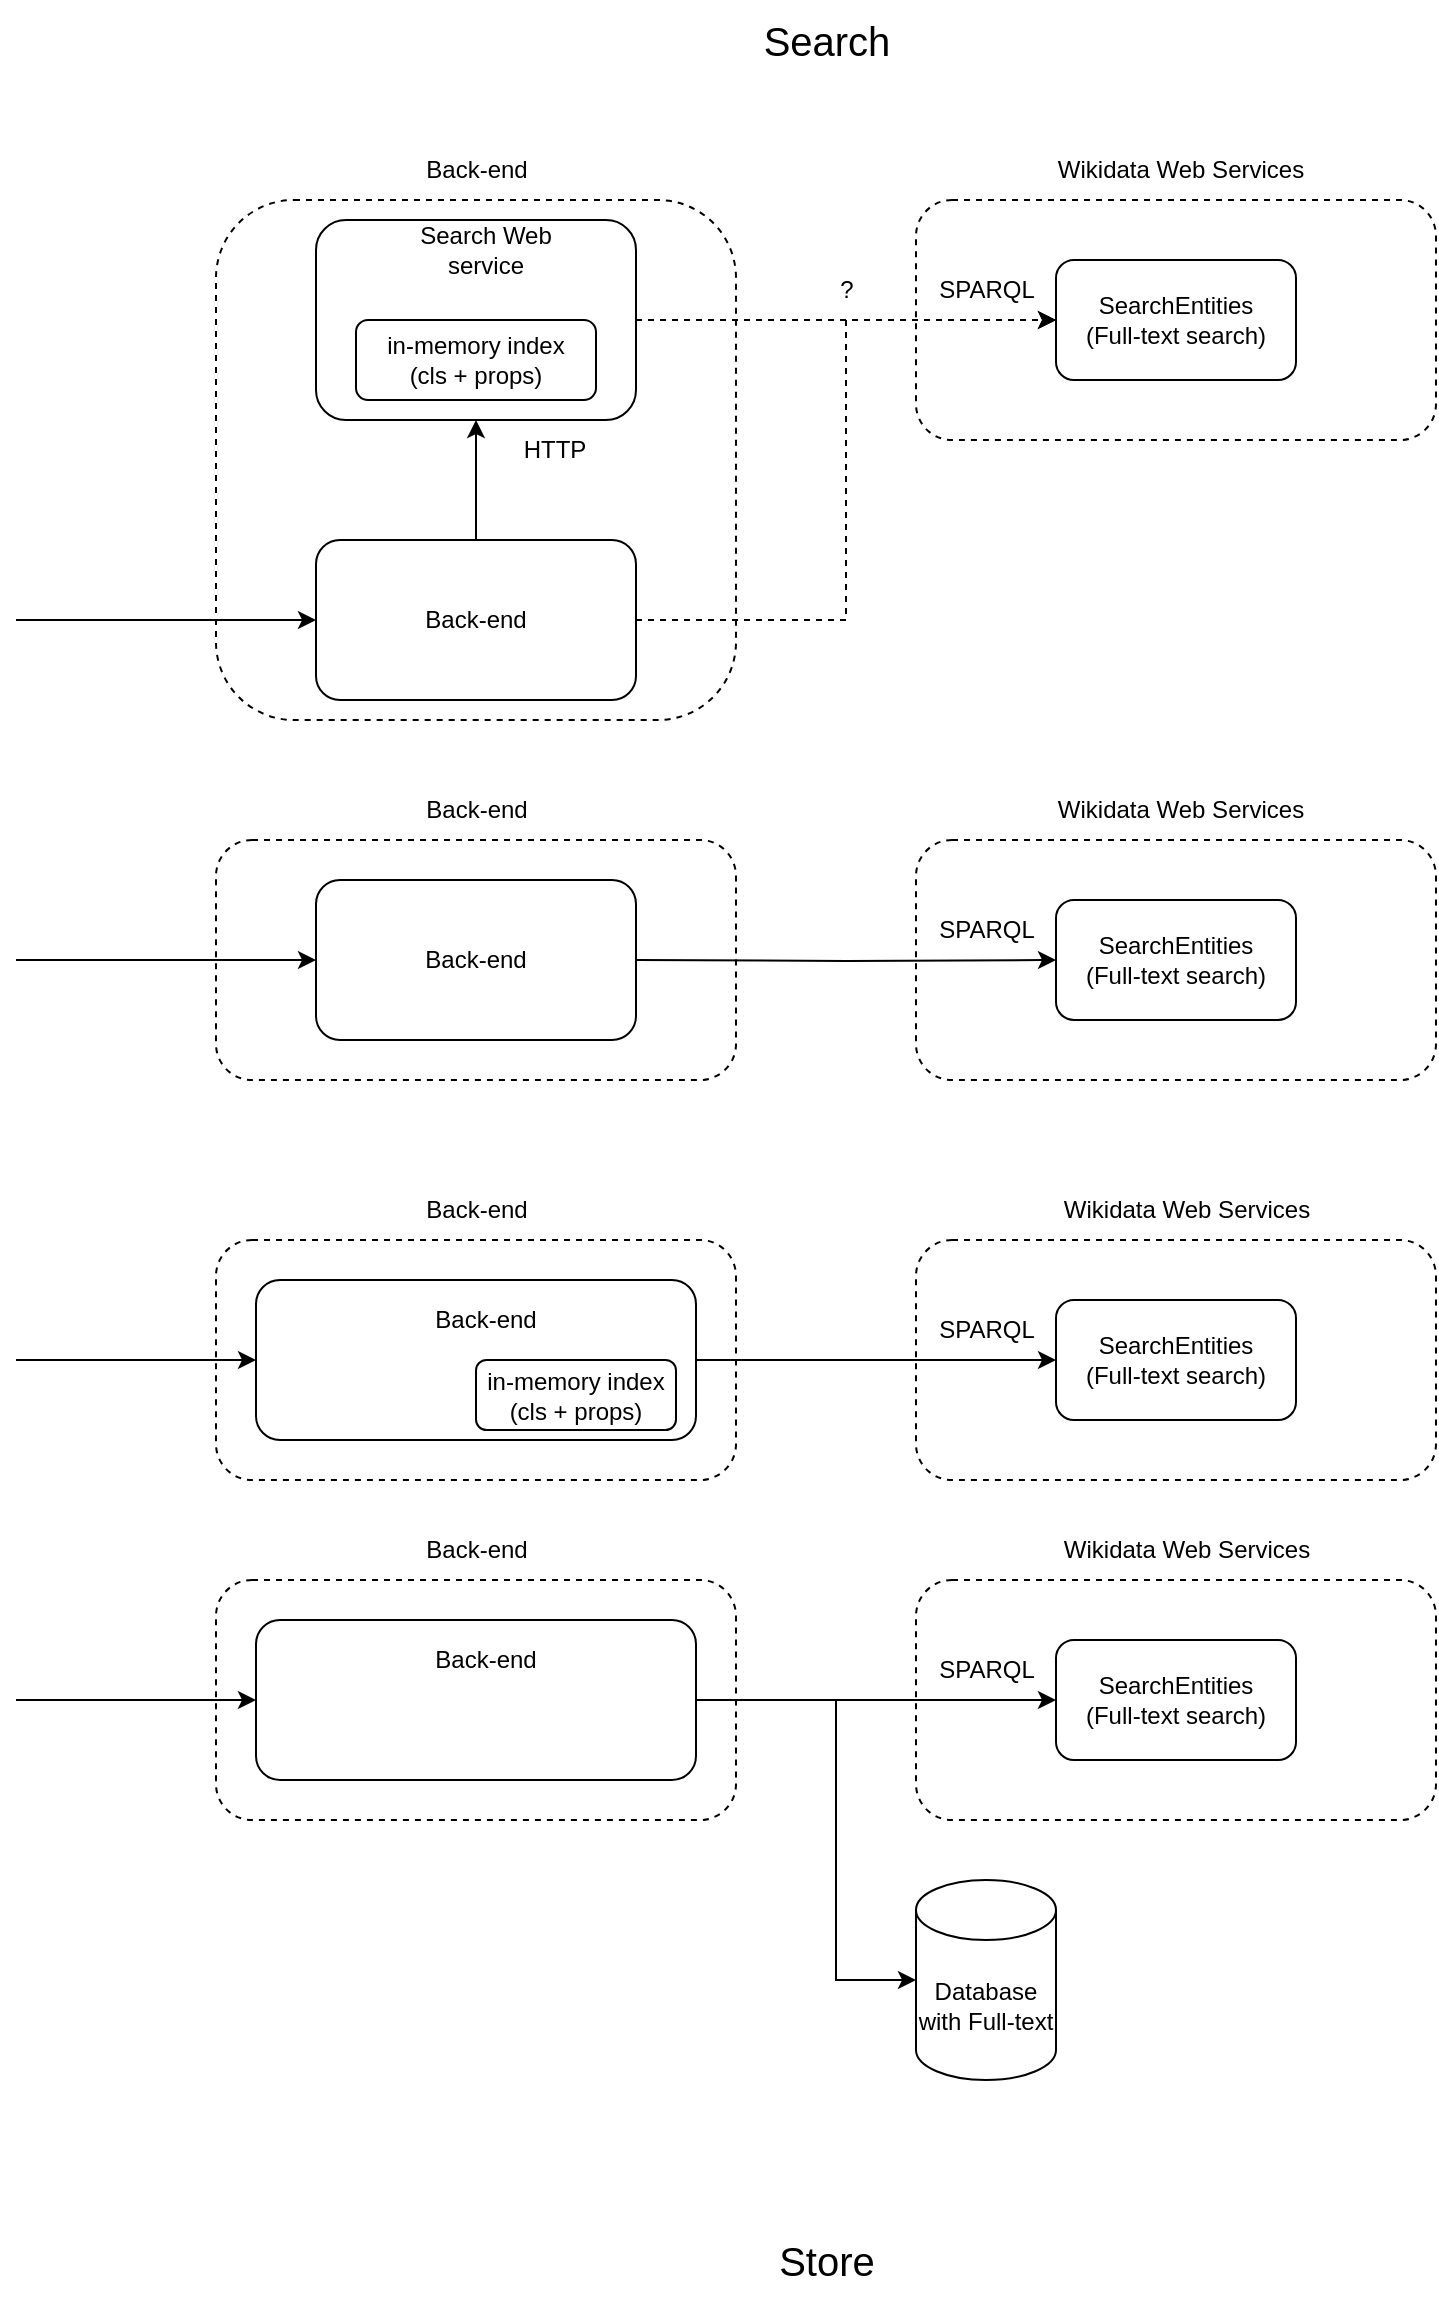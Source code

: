<mxfile version="21.6.5" type="device">
  <diagram name="Page-1" id="gKAhGrzATQMKyD-7I8py">
    <mxGraphModel dx="1793" dy="2124" grid="1" gridSize="10" guides="1" tooltips="1" connect="1" arrows="1" fold="1" page="1" pageScale="1" pageWidth="827" pageHeight="1169" math="0" shadow="0">
      <root>
        <mxCell id="0" />
        <mxCell id="1" parent="0" />
        <mxCell id="lkHt8-GMhmf5bKzHWLbN-10" value="" style="rounded=1;whiteSpace=wrap;html=1;fillColor=none;dashed=1;" vertex="1" parent="1">
          <mxGeometry x="270" y="60" width="260" height="260" as="geometry" />
        </mxCell>
        <mxCell id="lkHt8-GMhmf5bKzHWLbN-5" style="edgeStyle=orthogonalEdgeStyle;rounded=0;orthogonalLoop=1;jettySize=auto;html=1;entryX=0.5;entryY=1;entryDx=0;entryDy=0;" edge="1" parent="1" source="lkHt8-GMhmf5bKzHWLbN-3" target="lkHt8-GMhmf5bKzHWLbN-4">
          <mxGeometry relative="1" as="geometry" />
        </mxCell>
        <mxCell id="lkHt8-GMhmf5bKzHWLbN-3" value="Back-end" style="rounded=1;whiteSpace=wrap;html=1;" vertex="1" parent="1">
          <mxGeometry x="320" y="230" width="160" height="80" as="geometry" />
        </mxCell>
        <mxCell id="lkHt8-GMhmf5bKzHWLbN-4" value="" style="rounded=1;whiteSpace=wrap;html=1;" vertex="1" parent="1">
          <mxGeometry x="320" y="70" width="160" height="100" as="geometry" />
        </mxCell>
        <mxCell id="lkHt8-GMhmf5bKzHWLbN-13" value="Back-end" style="text;html=1;align=center;verticalAlign=middle;resizable=0;points=[];autosize=1;strokeColor=none;fillColor=none;" vertex="1" parent="1">
          <mxGeometry x="360" y="30" width="80" height="30" as="geometry" />
        </mxCell>
        <mxCell id="lkHt8-GMhmf5bKzHWLbN-16" value="" style="endArrow=classic;html=1;rounded=0;entryX=0;entryY=0.5;entryDx=0;entryDy=0;" edge="1" parent="1" target="lkHt8-GMhmf5bKzHWLbN-3">
          <mxGeometry width="50" height="50" relative="1" as="geometry">
            <mxPoint x="170" y="270" as="sourcePoint" />
            <mxPoint x="390" y="200" as="targetPoint" />
          </mxGeometry>
        </mxCell>
        <mxCell id="lkHt8-GMhmf5bKzHWLbN-17" value="" style="rounded=1;whiteSpace=wrap;html=1;fillColor=none;dashed=1;" vertex="1" parent="1">
          <mxGeometry x="620" y="60" width="260" height="120" as="geometry" />
        </mxCell>
        <mxCell id="lkHt8-GMhmf5bKzHWLbN-18" value="Wikidata Web Services" style="text;html=1;align=center;verticalAlign=middle;resizable=0;points=[];autosize=1;strokeColor=none;fillColor=none;" vertex="1" parent="1">
          <mxGeometry x="677" y="30" width="150" height="30" as="geometry" />
        </mxCell>
        <mxCell id="lkHt8-GMhmf5bKzHWLbN-19" value="&lt;div&gt;in-memory index&lt;/div&gt;&lt;div&gt;(cls + props)&lt;br&gt;&lt;/div&gt;" style="rounded=1;whiteSpace=wrap;html=1;" vertex="1" parent="1">
          <mxGeometry x="340" y="120" width="120" height="40" as="geometry" />
        </mxCell>
        <mxCell id="lkHt8-GMhmf5bKzHWLbN-20" value="&lt;div&gt;SearchEntities&lt;/div&gt;&lt;div&gt;(Full-text search)&lt;br&gt;&lt;/div&gt;" style="rounded=1;whiteSpace=wrap;html=1;" vertex="1" parent="1">
          <mxGeometry x="690" y="90" width="120" height="60" as="geometry" />
        </mxCell>
        <mxCell id="lkHt8-GMhmf5bKzHWLbN-21" style="edgeStyle=orthogonalEdgeStyle;rounded=0;orthogonalLoop=1;jettySize=auto;html=1;exitX=0.5;exitY=1;exitDx=0;exitDy=0;" edge="1" parent="1" source="lkHt8-GMhmf5bKzHWLbN-17" target="lkHt8-GMhmf5bKzHWLbN-17">
          <mxGeometry relative="1" as="geometry" />
        </mxCell>
        <mxCell id="lkHt8-GMhmf5bKzHWLbN-22" style="edgeStyle=orthogonalEdgeStyle;rounded=0;orthogonalLoop=1;jettySize=auto;html=1;entryX=0;entryY=0.5;entryDx=0;entryDy=0;dashed=1;" edge="1" parent="1" source="lkHt8-GMhmf5bKzHWLbN-4" target="lkHt8-GMhmf5bKzHWLbN-20">
          <mxGeometry relative="1" as="geometry">
            <mxPoint x="410" y="240" as="sourcePoint" />
            <mxPoint x="410" y="160" as="targetPoint" />
          </mxGeometry>
        </mxCell>
        <mxCell id="lkHt8-GMhmf5bKzHWLbN-23" value="Search Web service" style="text;html=1;strokeColor=none;fillColor=none;align=center;verticalAlign=middle;whiteSpace=wrap;rounded=0;" vertex="1" parent="1">
          <mxGeometry x="360" y="70" width="90" height="30" as="geometry" />
        </mxCell>
        <mxCell id="lkHt8-GMhmf5bKzHWLbN-41" value="SPARQL" style="text;html=1;align=center;verticalAlign=middle;resizable=0;points=[];autosize=1;strokeColor=none;fillColor=none;" vertex="1" parent="1">
          <mxGeometry x="620" y="90" width="70" height="30" as="geometry" />
        </mxCell>
        <mxCell id="lkHt8-GMhmf5bKzHWLbN-57" value="HTTP" style="text;html=1;align=center;verticalAlign=middle;resizable=0;points=[];autosize=1;strokeColor=none;fillColor=none;" vertex="1" parent="1">
          <mxGeometry x="414" y="170" width="50" height="30" as="geometry" />
        </mxCell>
        <mxCell id="lkHt8-GMhmf5bKzHWLbN-58" value="" style="rounded=1;whiteSpace=wrap;html=1;fillColor=none;dashed=1;" vertex="1" parent="1">
          <mxGeometry x="270" y="380" width="260" height="120" as="geometry" />
        </mxCell>
        <mxCell id="lkHt8-GMhmf5bKzHWLbN-60" value="Back-end" style="rounded=1;whiteSpace=wrap;html=1;" vertex="1" parent="1">
          <mxGeometry x="320" y="400" width="160" height="80" as="geometry" />
        </mxCell>
        <mxCell id="lkHt8-GMhmf5bKzHWLbN-62" value="Back-end" style="text;html=1;align=center;verticalAlign=middle;resizable=0;points=[];autosize=1;strokeColor=none;fillColor=none;" vertex="1" parent="1">
          <mxGeometry x="360" y="350" width="80" height="30" as="geometry" />
        </mxCell>
        <mxCell id="lkHt8-GMhmf5bKzHWLbN-63" value="" style="endArrow=classic;html=1;rounded=0;entryX=0;entryY=0.5;entryDx=0;entryDy=0;" edge="1" parent="1" target="lkHt8-GMhmf5bKzHWLbN-60">
          <mxGeometry width="50" height="50" relative="1" as="geometry">
            <mxPoint x="170" y="440" as="sourcePoint" />
            <mxPoint x="390" y="520" as="targetPoint" />
          </mxGeometry>
        </mxCell>
        <mxCell id="lkHt8-GMhmf5bKzHWLbN-64" value="" style="rounded=1;whiteSpace=wrap;html=1;fillColor=none;dashed=1;" vertex="1" parent="1">
          <mxGeometry x="620" y="380" width="260" height="120" as="geometry" />
        </mxCell>
        <mxCell id="lkHt8-GMhmf5bKzHWLbN-65" value="Wikidata Web Services" style="text;html=1;align=center;verticalAlign=middle;resizable=0;points=[];autosize=1;strokeColor=none;fillColor=none;" vertex="1" parent="1">
          <mxGeometry x="677" y="350" width="150" height="30" as="geometry" />
        </mxCell>
        <mxCell id="lkHt8-GMhmf5bKzHWLbN-67" value="&lt;div&gt;SearchEntities&lt;/div&gt;&lt;div&gt;(Full-text search)&lt;br&gt;&lt;/div&gt;" style="rounded=1;whiteSpace=wrap;html=1;" vertex="1" parent="1">
          <mxGeometry x="690" y="410" width="120" height="60" as="geometry" />
        </mxCell>
        <mxCell id="lkHt8-GMhmf5bKzHWLbN-68" style="edgeStyle=orthogonalEdgeStyle;rounded=0;orthogonalLoop=1;jettySize=auto;html=1;exitX=0.5;exitY=1;exitDx=0;exitDy=0;" edge="1" parent="1" source="lkHt8-GMhmf5bKzHWLbN-64" target="lkHt8-GMhmf5bKzHWLbN-64">
          <mxGeometry relative="1" as="geometry" />
        </mxCell>
        <mxCell id="lkHt8-GMhmf5bKzHWLbN-69" style="edgeStyle=orthogonalEdgeStyle;rounded=0;orthogonalLoop=1;jettySize=auto;html=1;entryX=0;entryY=0.5;entryDx=0;entryDy=0;" edge="1" parent="1" target="lkHt8-GMhmf5bKzHWLbN-67">
          <mxGeometry relative="1" as="geometry">
            <mxPoint x="480" y="440" as="sourcePoint" />
            <mxPoint x="410" y="480" as="targetPoint" />
          </mxGeometry>
        </mxCell>
        <mxCell id="lkHt8-GMhmf5bKzHWLbN-73" value="" style="rounded=1;whiteSpace=wrap;html=1;fillColor=none;dashed=1;" vertex="1" parent="1">
          <mxGeometry x="270" y="580" width="260" height="120" as="geometry" />
        </mxCell>
        <mxCell id="lkHt8-GMhmf5bKzHWLbN-74" value="" style="rounded=1;whiteSpace=wrap;html=1;" vertex="1" parent="1">
          <mxGeometry x="290" y="600" width="220" height="80" as="geometry" />
        </mxCell>
        <mxCell id="lkHt8-GMhmf5bKzHWLbN-75" value="" style="endArrow=classic;html=1;rounded=0;entryX=0;entryY=0.5;entryDx=0;entryDy=0;" edge="1" parent="1" target="lkHt8-GMhmf5bKzHWLbN-92">
          <mxGeometry width="50" height="50" relative="1" as="geometry">
            <mxPoint x="170" y="810" as="sourcePoint" />
            <mxPoint x="390" y="720" as="targetPoint" />
          </mxGeometry>
        </mxCell>
        <mxCell id="lkHt8-GMhmf5bKzHWLbN-76" value="" style="rounded=1;whiteSpace=wrap;html=1;fillColor=none;dashed=1;" vertex="1" parent="1">
          <mxGeometry x="620" y="580" width="260" height="120" as="geometry" />
        </mxCell>
        <mxCell id="lkHt8-GMhmf5bKzHWLbN-77" value="&lt;div&gt;SearchEntities&lt;/div&gt;&lt;div&gt;(Full-text search)&lt;br&gt;&lt;/div&gt;" style="rounded=1;whiteSpace=wrap;html=1;" vertex="1" parent="1">
          <mxGeometry x="690" y="610" width="120" height="60" as="geometry" />
        </mxCell>
        <mxCell id="lkHt8-GMhmf5bKzHWLbN-78" style="edgeStyle=orthogonalEdgeStyle;rounded=0;orthogonalLoop=1;jettySize=auto;html=1;exitX=0.5;exitY=1;exitDx=0;exitDy=0;" edge="1" parent="1" source="lkHt8-GMhmf5bKzHWLbN-76" target="lkHt8-GMhmf5bKzHWLbN-76">
          <mxGeometry relative="1" as="geometry" />
        </mxCell>
        <mxCell id="lkHt8-GMhmf5bKzHWLbN-79" style="edgeStyle=orthogonalEdgeStyle;rounded=0;orthogonalLoop=1;jettySize=auto;html=1;entryX=0;entryY=0.5;entryDx=0;entryDy=0;exitX=1;exitY=0.5;exitDx=0;exitDy=0;" edge="1" parent="1" target="lkHt8-GMhmf5bKzHWLbN-77" source="lkHt8-GMhmf5bKzHWLbN-74">
          <mxGeometry relative="1" as="geometry">
            <mxPoint x="480" y="640" as="sourcePoint" />
            <mxPoint x="410" y="680" as="targetPoint" />
          </mxGeometry>
        </mxCell>
        <mxCell id="lkHt8-GMhmf5bKzHWLbN-80" value="SPARQL" style="text;html=1;align=center;verticalAlign=middle;resizable=0;points=[];autosize=1;strokeColor=none;fillColor=none;" vertex="1" parent="1">
          <mxGeometry x="620" y="610" width="70" height="30" as="geometry" />
        </mxCell>
        <mxCell id="lkHt8-GMhmf5bKzHWLbN-81" value="SPARQL" style="text;html=1;align=center;verticalAlign=middle;resizable=0;points=[];autosize=1;strokeColor=none;fillColor=none;" vertex="1" parent="1">
          <mxGeometry x="620" y="410" width="70" height="30" as="geometry" />
        </mxCell>
        <mxCell id="lkHt8-GMhmf5bKzHWLbN-82" value="&lt;div&gt;in-memory index&lt;/div&gt;&lt;div&gt;(cls + props)&lt;br&gt;&lt;/div&gt;" style="rounded=1;whiteSpace=wrap;html=1;" vertex="1" parent="1">
          <mxGeometry x="400" y="640" width="100" height="35" as="geometry" />
        </mxCell>
        <mxCell id="lkHt8-GMhmf5bKzHWLbN-83" value="Back-end" style="text;html=1;strokeColor=none;fillColor=none;align=center;verticalAlign=middle;whiteSpace=wrap;rounded=0;" vertex="1" parent="1">
          <mxGeometry x="360" y="605" width="90" height="30" as="geometry" />
        </mxCell>
        <mxCell id="lkHt8-GMhmf5bKzHWLbN-84" value="Back-end" style="text;html=1;align=center;verticalAlign=middle;resizable=0;points=[];autosize=1;strokeColor=none;fillColor=none;" vertex="1" parent="1">
          <mxGeometry x="360" y="550" width="80" height="30" as="geometry" />
        </mxCell>
        <mxCell id="lkHt8-GMhmf5bKzHWLbN-85" value="Wikidata Web Services" style="text;html=1;align=center;verticalAlign=middle;resizable=0;points=[];autosize=1;strokeColor=none;fillColor=none;" vertex="1" parent="1">
          <mxGeometry x="680" y="550" width="150" height="30" as="geometry" />
        </mxCell>
        <mxCell id="lkHt8-GMhmf5bKzHWLbN-87" style="edgeStyle=orthogonalEdgeStyle;rounded=0;orthogonalLoop=1;jettySize=auto;html=1;entryX=0;entryY=0.5;entryDx=0;entryDy=0;dashed=1;exitX=1;exitY=0.5;exitDx=0;exitDy=0;" edge="1" parent="1" source="lkHt8-GMhmf5bKzHWLbN-3" target="lkHt8-GMhmf5bKzHWLbN-20">
          <mxGeometry relative="1" as="geometry">
            <mxPoint x="490" y="130" as="sourcePoint" />
            <mxPoint x="700" y="130" as="targetPoint" />
          </mxGeometry>
        </mxCell>
        <mxCell id="lkHt8-GMhmf5bKzHWLbN-88" value="?" style="text;html=1;align=center;verticalAlign=middle;resizable=0;points=[];autosize=1;strokeColor=none;fillColor=none;" vertex="1" parent="1">
          <mxGeometry x="570" y="90" width="30" height="30" as="geometry" />
        </mxCell>
        <mxCell id="lkHt8-GMhmf5bKzHWLbN-89" value="&lt;font style=&quot;font-size: 20px;&quot;&gt;Search &lt;br&gt;&lt;/font&gt;" style="text;html=1;align=center;verticalAlign=middle;resizable=0;points=[];autosize=1;strokeColor=none;fillColor=none;" vertex="1" parent="1">
          <mxGeometry x="530" y="-40" width="90" height="40" as="geometry" />
        </mxCell>
        <mxCell id="lkHt8-GMhmf5bKzHWLbN-91" value="" style="rounded=1;whiteSpace=wrap;html=1;fillColor=none;dashed=1;" vertex="1" parent="1">
          <mxGeometry x="270" y="750" width="260" height="120" as="geometry" />
        </mxCell>
        <mxCell id="lkHt8-GMhmf5bKzHWLbN-105" style="edgeStyle=orthogonalEdgeStyle;rounded=0;orthogonalLoop=1;jettySize=auto;html=1;entryX=0;entryY=0.5;entryDx=0;entryDy=0;entryPerimeter=0;" edge="1" parent="1" source="lkHt8-GMhmf5bKzHWLbN-92" target="lkHt8-GMhmf5bKzHWLbN-103">
          <mxGeometry relative="1" as="geometry">
            <Array as="points">
              <mxPoint x="580" y="810" />
              <mxPoint x="580" y="950" />
            </Array>
          </mxGeometry>
        </mxCell>
        <mxCell id="lkHt8-GMhmf5bKzHWLbN-92" value="" style="rounded=1;whiteSpace=wrap;html=1;" vertex="1" parent="1">
          <mxGeometry x="290" y="770" width="220" height="80" as="geometry" />
        </mxCell>
        <mxCell id="lkHt8-GMhmf5bKzHWLbN-93" value="" style="rounded=1;whiteSpace=wrap;html=1;fillColor=none;dashed=1;" vertex="1" parent="1">
          <mxGeometry x="620" y="750" width="260" height="120" as="geometry" />
        </mxCell>
        <mxCell id="lkHt8-GMhmf5bKzHWLbN-94" value="&lt;div&gt;SearchEntities&lt;/div&gt;&lt;div&gt;(Full-text search)&lt;br&gt;&lt;/div&gt;" style="rounded=1;whiteSpace=wrap;html=1;" vertex="1" parent="1">
          <mxGeometry x="690" y="780" width="120" height="60" as="geometry" />
        </mxCell>
        <mxCell id="lkHt8-GMhmf5bKzHWLbN-95" style="edgeStyle=orthogonalEdgeStyle;rounded=0;orthogonalLoop=1;jettySize=auto;html=1;exitX=0.5;exitY=1;exitDx=0;exitDy=0;" edge="1" parent="1" source="lkHt8-GMhmf5bKzHWLbN-93" target="lkHt8-GMhmf5bKzHWLbN-93">
          <mxGeometry relative="1" as="geometry" />
        </mxCell>
        <mxCell id="lkHt8-GMhmf5bKzHWLbN-96" style="edgeStyle=orthogonalEdgeStyle;rounded=0;orthogonalLoop=1;jettySize=auto;html=1;entryX=0;entryY=0.5;entryDx=0;entryDy=0;exitX=1;exitY=0.5;exitDx=0;exitDy=0;" edge="1" parent="1" source="lkHt8-GMhmf5bKzHWLbN-92" target="lkHt8-GMhmf5bKzHWLbN-94">
          <mxGeometry relative="1" as="geometry">
            <mxPoint x="480" y="810" as="sourcePoint" />
            <mxPoint x="410" y="850" as="targetPoint" />
          </mxGeometry>
        </mxCell>
        <mxCell id="lkHt8-GMhmf5bKzHWLbN-97" value="SPARQL" style="text;html=1;align=center;verticalAlign=middle;resizable=0;points=[];autosize=1;strokeColor=none;fillColor=none;" vertex="1" parent="1">
          <mxGeometry x="620" y="780" width="70" height="30" as="geometry" />
        </mxCell>
        <mxCell id="lkHt8-GMhmf5bKzHWLbN-99" value="Back-end" style="text;html=1;strokeColor=none;fillColor=none;align=center;verticalAlign=middle;whiteSpace=wrap;rounded=0;" vertex="1" parent="1">
          <mxGeometry x="360" y="775" width="90" height="30" as="geometry" />
        </mxCell>
        <mxCell id="lkHt8-GMhmf5bKzHWLbN-100" value="Back-end" style="text;html=1;align=center;verticalAlign=middle;resizable=0;points=[];autosize=1;strokeColor=none;fillColor=none;" vertex="1" parent="1">
          <mxGeometry x="360" y="720" width="80" height="30" as="geometry" />
        </mxCell>
        <mxCell id="lkHt8-GMhmf5bKzHWLbN-101" value="Wikidata Web Services" style="text;html=1;align=center;verticalAlign=middle;resizable=0;points=[];autosize=1;strokeColor=none;fillColor=none;" vertex="1" parent="1">
          <mxGeometry x="680" y="720" width="150" height="30" as="geometry" />
        </mxCell>
        <mxCell id="lkHt8-GMhmf5bKzHWLbN-102" value="" style="endArrow=classic;html=1;rounded=0;entryX=0;entryY=0.5;entryDx=0;entryDy=0;" edge="1" parent="1" target="lkHt8-GMhmf5bKzHWLbN-74">
          <mxGeometry width="50" height="50" relative="1" as="geometry">
            <mxPoint x="170" y="640" as="sourcePoint" />
            <mxPoint x="300" y="820" as="targetPoint" />
          </mxGeometry>
        </mxCell>
        <mxCell id="lkHt8-GMhmf5bKzHWLbN-103" value="&lt;div&gt;Database&lt;/div&gt;&lt;div&gt;with Full-text&lt;br&gt;&lt;/div&gt;" style="shape=cylinder3;whiteSpace=wrap;html=1;boundedLbl=1;backgroundOutline=1;size=15;" vertex="1" parent="1">
          <mxGeometry x="620" y="900" width="70" height="100" as="geometry" />
        </mxCell>
        <mxCell id="lkHt8-GMhmf5bKzHWLbN-106" value="&lt;font style=&quot;font-size: 20px;&quot;&gt;Store&lt;/font&gt;" style="text;html=1;align=center;verticalAlign=middle;resizable=0;points=[];autosize=1;strokeColor=none;fillColor=none;" vertex="1" parent="1">
          <mxGeometry x="540" y="1070" width="70" height="40" as="geometry" />
        </mxCell>
      </root>
    </mxGraphModel>
  </diagram>
</mxfile>

